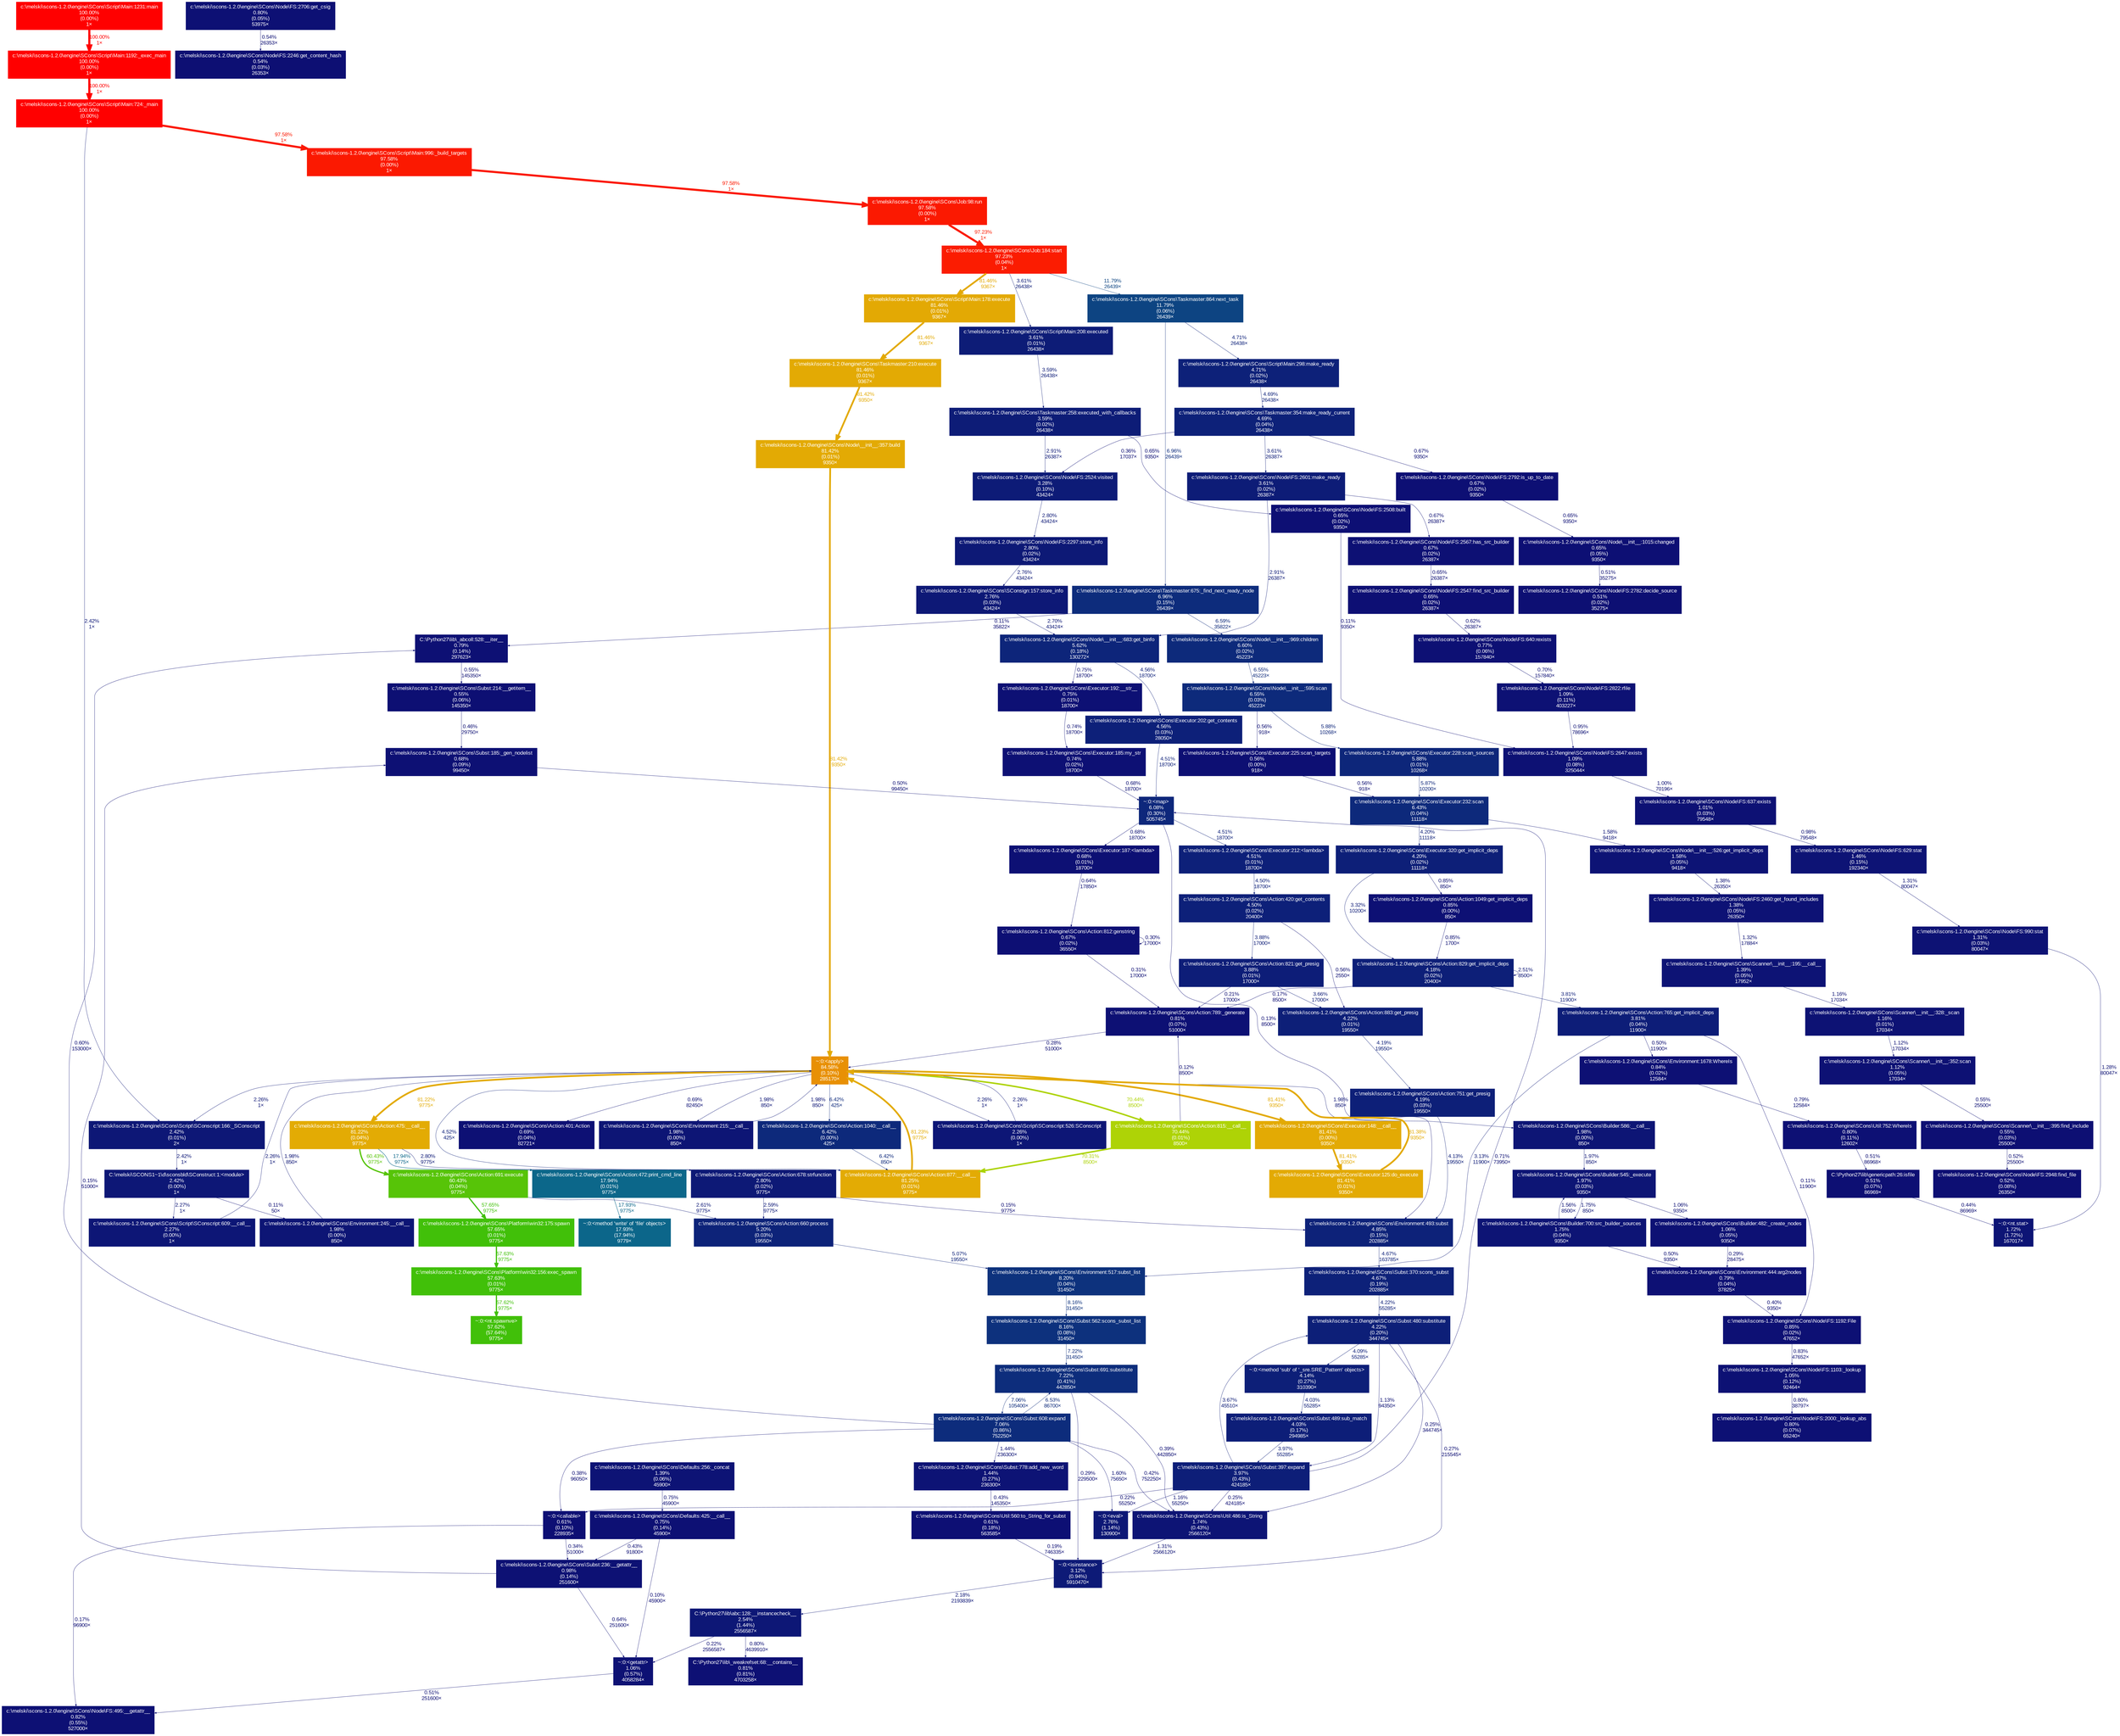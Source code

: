 digraph {
	graph [ranksep=0.25, fontname=Arial, nodesep=0.125];
	node [fontname=Arial, style=filled, height=0, width=0, shape=box, fontcolor=white];
	edge [fontname=Arial];
	19 [color="#0d2c7c", fontcolor="#ffffff", fontsize="10.00", label="c:\\melski\\scons-1.2.0\\engine\\SCons\\Taskmaster:675:_find_next_ready_node\n6.96%\n(0.15%)\n26439×"];
	19 -> 564 [color="#0d0d73", label="0.11%\n35822×", arrowsize="0.35", fontsize="10.00", fontcolor="#0d0d73", labeldistance="0.50", penwidth="0.50"];
	19 -> 122 [color="#0d2a7b", label="6.59%\n35822×", arrowsize="0.35", fontsize="10.00", fontcolor="#0d2a7b", labeldistance="0.50", penwidth="0.50"];
	23 [color="#ff0000", fontcolor="#ffffff", fontsize="10.00", label="c:\\melski\\scons-1.2.0\\engine\\SCons\\Script\\Main:724:_main\n100.00%\n(0.00%)\n1×"];
	23 -> 301 [color="#fb1901", label="97.58%\n1×", arrowsize="0.99", fontsize="10.00", fontcolor="#fb1901", labeldistance="3.90", penwidth="3.90"];
	23 -> 240 [color="#0d1776", label="2.42%\n1×", arrowsize="0.35", fontsize="10.00", fontcolor="#0d1776", labeldistance="0.50", penwidth="0.50"];
	48 [color="#0d1575", fontcolor="#ffffff", fontsize="10.00", label="c:\\melski\\scons-1.2.0\\engine\\SCons\\Builder:545:_execute\n1.97%\n(0.03%)\n9350×"];
	48 -> 171 [color="#0d1174", label="1.06%\n9350×", arrowsize="0.35", fontsize="10.00", fontcolor="#0d1174", labeldistance="0.50", penwidth="0.50"];
	48 -> 208 [color="#0d1475", label="1.75%\n850×", arrowsize="0.35", fontsize="10.00", fontcolor="#0d1475", labeldistance="0.50", penwidth="0.50"];
	53 [color="#0d1074", fontcolor="#ffffff", fontsize="10.00", label="c:\\melski\\scons-1.2.0\\engine\\SCons\\Node\\FS:2000:_lookup_abs\n0.80%\n(0.07%)\n65240×"];
	80 [color="#0d2c7c", fontcolor="#ffffff", fontsize="10.00", label="c:\\melski\\scons-1.2.0\\engine\\SCons\\Subst:608:expand\n7.06%\n(0.86%)\n752250×"];
	80 -> 610 [color="#0d0e73", label="0.38%\n96050×", arrowsize="0.35", fontsize="10.00", fontcolor="#0d0e73", labeldistance="0.50", penwidth="0.50"];
	80 -> 933 [color="#0d0e73", label="0.42%\n752250×", arrowsize="0.35", fontsize="10.00", fontcolor="#0d0e73", labeldistance="0.50", penwidth="0.50"];
	80 -> 194 [color="#0d2a7b", label="6.53%\n86700×", arrowsize="0.35", fontsize="10.00", fontcolor="#0d2a7b", labeldistance="0.50", penwidth="0.50"];
	80 -> 650 [color="#0d1375", label="1.60%\n75650×", arrowsize="0.35", fontsize="10.00", fontcolor="#0d1375", labeldistance="0.50", penwidth="0.50"];
	80 -> 564 [color="#0d0f74", label="0.60%\n153000×", arrowsize="0.35", fontsize="10.00", fontcolor="#0d0f74", labeldistance="0.50", penwidth="0.50"];
	80 -> 603 [color="#0d1375", label="1.44%\n236300×", arrowsize="0.35", fontsize="10.00", fontcolor="#0d1375", labeldistance="0.50", penwidth="0.50"];
	86 [color="#e3ab04", fontcolor="#ffffff", fontsize="10.00", label="c:\\melski\\scons-1.2.0\\engine\\SCons\\Action:877:__call__\n81.25%\n(0.01%)\n9775×"];
	86 -> 89 [color="#e3ab04", label="81.23%\n9775×", arrowsize="0.90", fontsize="10.00", fontcolor="#e3ab04", labeldistance="3.25", penwidth="3.25"];
	87 [color="#0d297b", fontcolor="#ffffff", fontsize="10.00", label="c:\\melski\\scons-1.2.0\\engine\\SCons\\Action:1040:__call__\n6.42%\n(0.00%)\n425×"];
	87 -> 86 [color="#0d297b", label="6.42%\n850×", arrowsize="0.35", fontsize="10.00", fontcolor="#0d297b", labeldistance="0.50", penwidth="0.50"];
	88 [color="#aed306", fontcolor="#ffffff", fontsize="10.00", label="c:\\melski\\scons-1.2.0\\engine\\SCons\\Action:815:__call__\n70.44%\n(0.01%)\n8500×"];
	88 -> 86 [color="#acd306", label="70.31%\n8500×", arrowsize="0.84", fontsize="10.00", fontcolor="#acd306", labeldistance="2.81", penwidth="2.81"];
	88 -> 871 [color="#0d0d73", label="0.12%\n8500×", arrowsize="0.35", fontsize="10.00", fontcolor="#0d0d73", labeldistance="0.50", penwidth="0.50"];
	89 [color="#e89004", fontcolor="#ffffff", fontsize="10.00", label="~:0:<apply>\n84.58%\n(0.10%)\n285170×"];
	89 -> 168 [color="#0d1074", label="0.69%\n82450×", arrowsize="0.35", fontsize="10.00", fontcolor="#0d1074", labeldistance="0.50", penwidth="0.50"];
	89 -> 1073 [color="#0d1575", label="1.98%\n850×", arrowsize="0.35", fontsize="10.00", fontcolor="#0d1575", labeldistance="0.50", penwidth="0.50"];
	89 -> 204 [color="#0d1575", label="1.98%\n850×", arrowsize="0.35", fontsize="10.00", fontcolor="#0d1575", labeldistance="0.50", penwidth="0.50"];
	89 -> 86 [color="#0d2079", label="4.52%\n425×", arrowsize="0.35", fontsize="10.00", fontcolor="#0d2079", labeldistance="0.50", penwidth="0.50"];
	89 -> 87 [color="#0d297b", label="6.42%\n425×", arrowsize="0.35", fontsize="10.00", fontcolor="#0d297b", labeldistance="0.50", penwidth="0.50"];
	89 -> 88 [color="#aed306", label="70.44%\n8500×", arrowsize="0.84", fontsize="10.00", fontcolor="#aed306", labeldistance="2.82", penwidth="2.82"];
	89 -> 872 [color="#e3aa04", label="81.41%\n9350×", arrowsize="0.90", fontsize="10.00", fontcolor="#e3aa04", labeldistance="3.26", penwidth="3.26"];
	89 -> 935 [color="#e3ab04", label="81.22%\n9775×", arrowsize="0.90", fontsize="10.00", fontcolor="#e3ab04", labeldistance="3.25", penwidth="3.25"];
	89 -> 240 [color="#0d1676", label="2.26%\n1×", arrowsize="0.35", fontsize="10.00", fontcolor="#0d1676", labeldistance="0.50", penwidth="0.50"];
	89 -> 360 [color="#0d1676", label="2.26%\n1×", arrowsize="0.35", fontsize="10.00", fontcolor="#0d1676", labeldistance="0.50", penwidth="0.50"];
	93 [color="#0d1074", fontcolor="#ffffff", fontsize="10.00", label="C:\\Python27\\lib\\_weakrefset:68:__contains__\n0.81%\n(0.81%)\n4703258×"];
	94 [color="#0d1776", fontcolor="#ffffff", fontsize="10.00", label="C:\\Python27\\lib\\abc:128:__instancecheck__\n2.54%\n(1.44%)\n2556587×"];
	94 -> 608 [color="#0d0e73", label="0.22%\n2556587×", arrowsize="0.35", fontsize="10.00", fontcolor="#0d0e73", labeldistance="0.50", penwidth="0.50"];
	94 -> 93 [color="#0d1074", label="0.80%\n4639910×", arrowsize="0.35", fontsize="10.00", fontcolor="#0d1074", labeldistance="0.50", penwidth="0.50"];
	96 [color="#0d2379", fontcolor="#ffffff", fontsize="10.00", label="c:\\melski\\scons-1.2.0\\engine\\SCons\\Action:660:process\n5.20%\n(0.03%)\n19550×"];
	96 -> 256 [color="#0d2379", label="5.07%\n19550×", arrowsize="0.35", fontsize="10.00", fontcolor="#0d2379", labeldistance="0.50", penwidth="0.50"];
	97 [color="#0d1976", fontcolor="#ffffff", fontsize="10.00", label="c:\\melski\\scons-1.2.0\\engine\\SCons\\Action:678:strfunction\n2.80%\n(0.02%)\n9775×"];
	97 -> 96 [color="#0d1876", label="2.59%\n9775×", arrowsize="0.35", fontsize="10.00", fontcolor="#0d1876", labeldistance="0.50", penwidth="0.50"];
	97 -> 575 [color="#0d0d73", label="0.15%\n9775×", arrowsize="0.35", fontsize="10.00", fontcolor="#0d0d73", labeldistance="0.50", penwidth="0.50"];
	98 [color="#57c408", fontcolor="#ffffff", fontsize="10.00", label="c:\\melski\\scons-1.2.0\\engine\\SCons\\Action:691:execute\n60.43%\n(0.04%)\n9775×"];
	98 -> 96 [color="#0d1876", label="2.61%\n9775×", arrowsize="0.35", fontsize="10.00", fontcolor="#0d1876", labeldistance="0.50", penwidth="0.50"];
	98 -> 115 [color="#41c009", label="57.65%\n9775×", arrowsize="0.76", fontsize="10.00", fontcolor="#41c009", labeldistance="2.31", penwidth="2.31"];
	114 [color="#41c009", fontcolor="#ffffff", fontsize="10.00", label="c:\\melski\\scons-1.2.0\\engine\\SCons\\Platform\\win32:156:exec_spawn\n57.63%\n(0.01%)\n9775×"];
	114 -> 1064 [color="#41c009", label="57.62%\n9775×", arrowsize="0.76", fontsize="10.00", fontcolor="#41c009", labeldistance="2.30", penwidth="2.30"];
	115 [color="#41c009", fontcolor="#ffffff", fontsize="10.00", label="c:\\melski\\scons-1.2.0\\engine\\SCons\\Platform\\win32:175:spawn\n57.65%\n(0.01%)\n9775×"];
	115 -> 114 [color="#41c009", label="57.63%\n9775×", arrowsize="0.76", fontsize="10.00", fontcolor="#41c009", labeldistance="2.31", penwidth="2.31"];
	121 [color="#0d2a7b", fontcolor="#ffffff", fontsize="10.00", label="c:\\melski\\scons-1.2.0\\engine\\SCons\\Node\\__init__:595:scan\n6.55%\n(0.03%)\n45223×"];
	121 -> 513 [color="#0d267a", label="5.88%\n10268×", arrowsize="0.35", fontsize="10.00", fontcolor="#0d267a", labeldistance="0.50", penwidth="0.50"];
	121 -> 1286 [color="#0d0f73", label="0.56%\n918×", arrowsize="0.35", fontsize="10.00", fontcolor="#0d0f73", labeldistance="0.50", penwidth="0.50"];
	122 [color="#0d2a7b", fontcolor="#ffffff", fontsize="10.00", label="c:\\melski\\scons-1.2.0\\engine\\SCons\\Node\\__init__:969:children\n6.60%\n(0.02%)\n45223×"];
	122 -> 121 [color="#0d2a7b", label="6.55%\n45223×", arrowsize="0.35", fontsize="10.00", fontcolor="#0d2a7b", labeldistance="0.50", penwidth="0.50"];
	128 [color="#ff0000", fontcolor="#ffffff", fontsize="10.00", label="c:\\melski\\scons-1.2.0\\engine\\SCons\\Script\\Main:1231:main\n100.00%\n(0.00%)\n1×"];
	128 -> 492 [color="#ff0000", label="100.00%\n1×", arrowsize="1.00", fontsize="10.00", fontcolor="#ff0000", labeldistance="4.00", penwidth="4.00"];
	146 [color="#0d257a", fontcolor="#ffffff", fontsize="10.00", label="c:\\melski\\scons-1.2.0\\engine\\SCons\\Node\\__init__:683:get_binfo\n5.62%\n(0.18%)\n130272×"];
	146 -> 262 [color="#0d2079", label="4.56%\n18700×", arrowsize="0.35", fontsize="10.00", fontcolor="#0d2079", labeldistance="0.50", penwidth="0.50"];
	146 -> 991 [color="#0d1074", label="0.75%\n18700×", arrowsize="0.35", fontsize="10.00", fontcolor="#0d1074", labeldistance="0.50", penwidth="0.50"];
	147 [color="#0d1074", fontcolor="#ffffff", fontsize="10.00", label="c:\\melski\\scons-1.2.0\\engine\\SCons\\Node\\FS:2706:get_csig\n0.80%\n(0.05%)\n53975×"];
	147 -> 362 [color="#0d0f73", label="0.54%\n26353×", arrowsize="0.35", fontsize="10.00", fontcolor="#0d0f73", labeldistance="0.50", penwidth="0.50"];
	148 [color="#0d0f74", fontcolor="#ffffff", fontsize="10.00", label="c:\\melski\\scons-1.2.0\\engine\\SCons\\Node\\__init__:1015:changed\n0.65%\n(0.05%)\n9350×"];
	148 -> 198 [color="#0d0f73", label="0.51%\n35275×", arrowsize="0.35", fontsize="10.00", fontcolor="#0d0f73", labeldistance="0.50", penwidth="0.50"];
	150 [color="#0d1074", fontcolor="#ffffff", fontsize="10.00", label="c:\\melski\\scons-1.2.0\\engine\\SCons\\Node\\FS:495:__getattr__\n0.82%\n(0.55%)\n527000×"];
	168 [color="#0d1074", fontcolor="#ffffff", fontsize="10.00", label="c:\\melski\\scons-1.2.0\\engine\\SCons\\Action:401:Action\n0.69%\n(0.04%)\n82721×"];
	171 [color="#0d1174", fontcolor="#ffffff", fontsize="10.00", label="c:\\melski\\scons-1.2.0\\engine\\SCons\\Builder:482:_create_nodes\n1.06%\n(0.05%)\n9350×"];
	171 -> 273 [color="#0d0e73", label="0.29%\n28475×", arrowsize="0.35", fontsize="10.00", fontcolor="#0d0e73", labeldistance="0.50", penwidth="0.50"];
	194 [color="#0d2d7c", fontcolor="#ffffff", fontsize="10.00", label="c:\\melski\\scons-1.2.0\\engine\\SCons\\Subst:691:substitute\n7.22%\n(0.41%)\n442850×"];
	194 -> 80 [color="#0d2c7c", label="7.06%\n105400×", arrowsize="0.35", fontsize="10.00", fontcolor="#0d2c7c", labeldistance="0.50", penwidth="0.50"];
	194 -> 933 [color="#0d0e73", label="0.39%\n442850×", arrowsize="0.35", fontsize="10.00", fontcolor="#0d0e73", labeldistance="0.50", penwidth="0.50"];
	194 -> 434 [color="#0d0e73", label="0.29%\n229500×", arrowsize="0.35", fontsize="10.00", fontcolor="#0d0e73", labeldistance="0.50", penwidth="0.50"];
	198 [color="#0d0f73", fontcolor="#ffffff", fontsize="10.00", label="c:\\melski\\scons-1.2.0\\engine\\SCons\\Node\\FS:2782:decide_source\n0.51%\n(0.02%)\n35275×"];
	200 [color="#0d1f78", fontcolor="#ffffff", fontsize="10.00", label="c:\\melski\\scons-1.2.0\\engine\\SCons\\Action:829:get_implicit_deps\n4.18%\n(0.02%)\n20400×"];
	200 -> 200 [color="#0d1776", label="2.51%\n8500×", arrowsize="0.35", fontsize="10.00", fontcolor="#0d1776", labeldistance="0.50", penwidth="0.50"];
	200 -> 871 [color="#0d0d73", label="0.17%\n8500×", arrowsize="0.35", fontsize="10.00", fontcolor="#0d0d73", labeldistance="0.50", penwidth="0.50"];
	200 -> 614 [color="#0d1d78", label="3.81%\n11900×", arrowsize="0.35", fontsize="10.00", fontcolor="#0d1d78", labeldistance="0.50", penwidth="0.50"];
	201 [color="#0d0f74", fontcolor="#ffffff", fontsize="10.00", label="c:\\melski\\scons-1.2.0\\engine\\SCons\\Action:812:genstring\n0.67%\n(0.02%)\n36550×"];
	201 -> 201 [color="#0d0e73", label="0.30%\n17000×", arrowsize="0.35", fontsize="10.00", fontcolor="#0d0e73", labeldistance="0.50", penwidth="0.50"];
	201 -> 871 [color="#0d0e73", label="0.31%\n17000×", arrowsize="0.35", fontsize="10.00", fontcolor="#0d0e73", labeldistance="0.50", penwidth="0.50"];
	204 [color="#0d1575", fontcolor="#ffffff", fontsize="10.00", label="c:\\melski\\scons-1.2.0\\engine\\SCons\\Builder:586:__call__\n1.98%\n(0.00%)\n850×"];
	204 -> 48 [color="#0d1575", label="1.97%\n850×", arrowsize="0.35", fontsize="10.00", fontcolor="#0d1575", labeldistance="0.50", penwidth="0.50"];
	208 [color="#0d1475", fontcolor="#ffffff", fontsize="10.00", label="c:\\melski\\scons-1.2.0\\engine\\SCons\\Builder:700:src_builder_sources\n1.75%\n(0.04%)\n9350×"];
	208 -> 48 [color="#0d1375", label="1.56%\n8500×", arrowsize="0.35", fontsize="10.00", fontcolor="#0d1375", labeldistance="0.50", penwidth="0.50"];
	208 -> 273 [color="#0d0f73", label="0.50%\n9350×", arrowsize="0.35", fontsize="10.00", fontcolor="#0d0f73", labeldistance="0.50", penwidth="0.50"];
	220 [color="#e3a904", fontcolor="#ffffff", fontsize="10.00", label="c:\\melski\\scons-1.2.0\\engine\\SCons\\Script\\Main:178:execute\n81.46%\n(0.01%)\n9367×"];
	220 -> 847 [color="#e3aa04", label="81.46%\n9367×", arrowsize="0.90", fontsize="10.00", fontcolor="#e3aa04", labeldistance="3.26", penwidth="3.26"];
	221 [color="#fb1c01", fontcolor="#ffffff", fontsize="10.00", label="c:\\melski\\scons-1.2.0\\engine\\SCons\\Job:184:start\n97.23%\n(0.04%)\n1×"];
	221 -> 385 [color="#0d4482", label="11.79%\n26439×", arrowsize="0.35", fontsize="10.00", fontcolor="#0d4482", labeldistance="0.50", penwidth="0.50"];
	221 -> 220 [color="#e3a904", label="81.46%\n9367×", arrowsize="0.90", fontsize="10.00", fontcolor="#e3a904", labeldistance="3.26", penwidth="3.26"];
	221 -> 405 [color="#0d1c77", label="3.61%\n26438×", arrowsize="0.35", fontsize="10.00", fontcolor="#0d1c77", labeldistance="0.50", penwidth="0.50"];
	224 [color="#0d277b", fontcolor="#ffffff", fontsize="10.00", label="~:0:<map>\n6.08%\n(0.30%)\n505745×"];
	224 -> 1185 [color="#0d1074", label="0.68%\n18700×", arrowsize="0.35", fontsize="10.00", fontcolor="#0d1074", labeldistance="0.50", penwidth="0.50"];
	224 -> 1058 [color="#0d2079", label="4.51%\n18700×", arrowsize="0.35", fontsize="10.00", fontcolor="#0d2079", labeldistance="0.50", penwidth="0.50"];
	224 -> 575 [color="#0d0d73", label="0.13%\n8500×", arrowsize="0.35", fontsize="10.00", fontcolor="#0d0d73", labeldistance="0.50", penwidth="0.50"];
	240 [color="#0d1776", fontcolor="#ffffff", fontsize="10.00", label="c:\\melski\\scons-1.2.0\\engine\\SCons\\Script\\SConscript:166:_SConscript\n2.42%\n(0.01%)\n2×"];
	240 -> 295 [color="#0d1776", label="2.42%\n1×", arrowsize="0.35", fontsize="10.00", fontcolor="#0d1776", labeldistance="0.50", penwidth="0.50"];
	247 [color="#0d1275", fontcolor="#ffffff", fontsize="10.00", label="c:\\melski\\scons-1.2.0\\engine\\SCons\\Node\\FS:2460:get_found_includes\n1.38%\n(0.05%)\n26350×"];
	247 -> 460 [color="#0d1274", label="1.32%\n17884×", arrowsize="0.35", fontsize="10.00", fontcolor="#0d1274", labeldistance="0.50", penwidth="0.50"];
	255 [color="#0d317d", fontcolor="#ffffff", fontsize="10.00", label="c:\\melski\\scons-1.2.0\\engine\\SCons\\Subst:562:scons_subst_list\n8.16%\n(0.08%)\n31450×"];
	255 -> 194 [color="#0d2d7c", label="7.22%\n31450×", arrowsize="0.35", fontsize="10.00", fontcolor="#0d2d7c", labeldistance="0.50", penwidth="0.50"];
	256 [color="#0d327d", fontcolor="#ffffff", fontsize="10.00", label="c:\\melski\\scons-1.2.0\\engine\\SCons\\Environment:517:subst_list\n8.20%\n(0.04%)\n31450×"];
	256 -> 255 [color="#0d317d", label="8.16%\n31450×", arrowsize="0.35", fontsize="10.00", fontcolor="#0d317d", labeldistance="0.50", penwidth="0.50"];
	262 [color="#0d2079", fontcolor="#ffffff", fontsize="10.00", label="c:\\melski\\scons-1.2.0\\engine\\SCons\\Executor:202:get_contents\n4.56%\n(0.03%)\n28050×"];
	262 -> 224 [color="#0d2079", label="4.51%\n18700×", arrowsize="0.35", fontsize="10.00", fontcolor="#0d2079", labeldistance="0.50", penwidth="0.50"];
	263 [color="#0d0f74", fontcolor="#ffffff", fontsize="10.00", label="c:\\melski\\scons-1.2.0\\engine\\SCons\\Util:560:to_String_for_subst\n0.61%\n(0.18%)\n563585×"];
	263 -> 434 [color="#0d0e73", label="0.19%\n746335×", arrowsize="0.35", fontsize="10.00", fontcolor="#0d0e73", labeldistance="0.50", penwidth="0.50"];
	267 [color="#0d1074", fontcolor="#ffffff", fontsize="10.00", label="c:\\melski\\scons-1.2.0\\engine\\SCons\\Executor:185:my_str\n0.74%\n(0.02%)\n18700×"];
	267 -> 224 [color="#0d1074", label="0.68%\n18700×", arrowsize="0.35", fontsize="10.00", fontcolor="#0d1074", labeldistance="0.50", penwidth="0.50"];
	271 [color="#0d2079", fontcolor="#ffffff", fontsize="10.00", label="c:\\melski\\scons-1.2.0\\engine\\SCons\\Action:420:get_contents\n4.50%\n(0.02%)\n20400×"];
	271 -> 580 [color="#0d1d78", label="3.88%\n17000×", arrowsize="0.35", fontsize="10.00", fontcolor="#0d1d78", labeldistance="0.50", penwidth="0.50"];
	271 -> 468 [color="#0d0f73", label="0.56%\n2550×", arrowsize="0.35", fontsize="10.00", fontcolor="#0d0f73", labeldistance="0.50", penwidth="0.50"];
	273 [color="#0d1074", fontcolor="#ffffff", fontsize="10.00", label="c:\\melski\\scons-1.2.0\\engine\\SCons\\Environment:444:arg2nodes\n0.79%\n(0.04%)\n37825×"];
	273 -> 1244 [color="#0d0e73", label="0.40%\n9350×", arrowsize="0.35", fontsize="10.00", fontcolor="#0d0e73", labeldistance="0.50", penwidth="0.50"];
	295 [color="#0d1776", fontcolor="#ffffff", fontsize="10.00", label="C:\\melski\\SCONS1~1\\d\\sconsbld\\SConstruct:1:<module>\n2.42%\n(0.00%)\n1×"];
	295 -> 445 [color="#0d1676", label="2.27%\n1×", arrowsize="0.35", fontsize="10.00", fontcolor="#0d1676", labeldistance="0.50", penwidth="0.50"];
	295 -> 605 [color="#0d0d73", label="0.11%\n50×", arrowsize="0.35", fontsize="10.00", fontcolor="#0d0d73", labeldistance="0.50", penwidth="0.50"];
	300 [color="#fb1901", fontcolor="#ffffff", fontsize="10.00", label="c:\\melski\\scons-1.2.0\\engine\\SCons\\Job:98:run\n97.58%\n(0.00%)\n1×"];
	300 -> 221 [color="#fb1c01", label="97.23%\n1×", arrowsize="0.99", fontsize="10.00", fontcolor="#fb1c01", labeldistance="3.89", penwidth="3.89"];
	301 [color="#fb1901", fontcolor="#ffffff", fontsize="10.00", label="c:\\melski\\scons-1.2.0\\engine\\SCons\\Script\\Main:996:_build_targets\n97.58%\n(0.00%)\n1×"];
	301 -> 300 [color="#fb1901", label="97.58%\n1×", arrowsize="0.99", fontsize="10.00", fontcolor="#fb1901", labeldistance="3.90", penwidth="3.90"];
	332 [color="#0d1375", fontcolor="#ffffff", fontsize="10.00", label="c:\\melski\\scons-1.2.0\\engine\\SCons\\Node\\__init__:526:get_implicit_deps\n1.58%\n(0.05%)\n9418×"];
	332 -> 247 [color="#0d1275", label="1.38%\n26350×", arrowsize="0.35", fontsize="10.00", fontcolor="#0d1275", labeldistance="0.50", penwidth="0.50"];
	356 [color="#0d1976", fontcolor="#ffffff", fontsize="10.00", label="c:\\melski\\scons-1.2.0\\engine\\SCons\\Node\\FS:2297:store_info\n2.80%\n(0.02%)\n43424×"];
	356 -> 438 [color="#0d1876", label="2.76%\n43424×", arrowsize="0.35", fontsize="10.00", fontcolor="#0d1876", labeldistance="0.50", penwidth="0.50"];
	357 [color="#0d1b77", fontcolor="#ffffff", fontsize="10.00", label="c:\\melski\\scons-1.2.0\\engine\\SCons\\Node\\FS:2524:visited\n3.28%\n(0.10%)\n43424×"];
	357 -> 356 [color="#0d1976", label="2.80%\n43424×", arrowsize="0.35", fontsize="10.00", fontcolor="#0d1976", labeldistance="0.50", penwidth="0.50"];
	360 [color="#0d1676", fontcolor="#ffffff", fontsize="10.00", label="c:\\melski\\scons-1.2.0\\engine\\SCons\\Script\\SConscript:526:SConscript\n2.26%\n(0.00%)\n1×"];
	360 -> 89 [color="#0d1676", label="2.26%\n1×", arrowsize="0.35", fontsize="10.00", fontcolor="#0d1676", labeldistance="0.50", penwidth="0.50"];
	362 [color="#0d0f73", fontcolor="#ffffff", fontsize="10.00", label="c:\\melski\\scons-1.2.0\\engine\\SCons\\Node\\FS:2246:get_content_hash\n0.54%\n(0.03%)\n26353×"];
	378 [color="#0d0f74", fontcolor="#ffffff", fontsize="10.00", label="c:\\melski\\scons-1.2.0\\engine\\SCons\\Node\\FS:2547:find_src_builder\n0.65%\n(0.02%)\n26387×"];
	378 -> 899 [color="#0d0f74", label="0.62%\n26387×", arrowsize="0.35", fontsize="10.00", fontcolor="#0d0f74", labeldistance="0.50", penwidth="0.50"];
	379 [color="#0d1074", fontcolor="#ffffff", fontsize="10.00", label="c:\\melski\\scons-1.2.0\\engine\\SCons\\Node\\FS:2567:has_src_builder\n0.67%\n(0.02%)\n26387×"];
	379 -> 378 [color="#0d0f74", label="0.65%\n26387×", arrowsize="0.35", fontsize="10.00", fontcolor="#0d0f74", labeldistance="0.50", penwidth="0.50"];
	384 [color="#e3aa04", fontcolor="#ffffff", fontsize="10.00", label="c:\\melski\\scons-1.2.0\\engine\\SCons\\Node\\__init__:357:build\n81.42%\n(0.01%)\n9350×"];
	384 -> 89 [color="#e3aa04", label="81.42%\n9350×", arrowsize="0.90", fontsize="10.00", fontcolor="#e3aa04", labeldistance="3.26", penwidth="3.26"];
	385 [color="#0d4482", fontcolor="#ffffff", fontsize="10.00", label="c:\\melski\\scons-1.2.0\\engine\\SCons\\Taskmaster:864:next_task\n11.79%\n(0.06%)\n26439×"];
	385 -> 19 [color="#0d2c7c", label="6.96%\n26439×", arrowsize="0.35", fontsize="10.00", fontcolor="#0d2c7c", labeldistance="0.50", penwidth="0.50"];
	385 -> 1011 [color="#0d2179", label="4.71%\n26438×", arrowsize="0.35", fontsize="10.00", fontcolor="#0d2179", labeldistance="0.50", penwidth="0.50"];
	397 [color="#0d2179", fontcolor="#ffffff", fontsize="10.00", label="c:\\melski\\scons-1.2.0\\engine\\SCons\\Taskmaster:354:make_ready_current\n4.69%\n(0.04%)\n26438×"];
	397 -> 357 [color="#0d0e73", label="0.36%\n17037×", arrowsize="0.35", fontsize="10.00", fontcolor="#0d0e73", labeldistance="0.50", penwidth="0.50"];
	397 -> 807 [color="#0d1c77", label="3.61%\n26387×", arrowsize="0.35", fontsize="10.00", fontcolor="#0d1c77", labeldistance="0.50", penwidth="0.50"];
	397 -> 973 [color="#0d0f74", label="0.67%\n9350×", arrowsize="0.35", fontsize="10.00", fontcolor="#0d0f74", labeldistance="0.50", penwidth="0.50"];
	404 [color="#0d1c77", fontcolor="#ffffff", fontsize="10.00", label="c:\\melski\\scons-1.2.0\\engine\\SCons\\Taskmaster:258:executed_with_callbacks\n3.59%\n(0.02%)\n26438×"];
	404 -> 357 [color="#0d1976", label="2.91%\n26387×", arrowsize="0.35", fontsize="10.00", fontcolor="#0d1976", labeldistance="0.50", penwidth="0.50"];
	404 -> 495 [color="#0d0f74", label="0.65%\n9350×", arrowsize="0.35", fontsize="10.00", fontcolor="#0d0f74", labeldistance="0.50", penwidth="0.50"];
	405 [color="#0d1c77", fontcolor="#ffffff", fontsize="10.00", label="c:\\melski\\scons-1.2.0\\engine\\SCons\\Script\\Main:208:executed\n3.61%\n(0.01%)\n26438×"];
	405 -> 404 [color="#0d1c77", label="3.59%\n26438×", arrowsize="0.35", fontsize="10.00", fontcolor="#0d1c77", labeldistance="0.50", penwidth="0.50"];
	428 [color="#0d297b", fontcolor="#ffffff", fontsize="10.00", label="c:\\melski\\scons-1.2.0\\engine\\SCons\\Executor:232:scan\n6.43%\n(0.04%)\n11118×"];
	428 -> 332 [color="#0d1375", label="1.58%\n9418×", arrowsize="0.35", fontsize="10.00", fontcolor="#0d1375", labeldistance="0.50", penwidth="0.50"];
	428 -> 570 [color="#0d1f78", label="4.20%\n11118×", arrowsize="0.35", fontsize="10.00", fontcolor="#0d1f78", labeldistance="0.50", penwidth="0.50"];
	434 [color="#0d1a77", fontcolor="#ffffff", fontsize="10.00", label="~:0:<isinstance>\n3.12%\n(0.94%)\n5910470×"];
	434 -> 94 [color="#0d1676", label="2.18%\n2193839×", arrowsize="0.35", fontsize="10.00", fontcolor="#0d1676", labeldistance="0.50", penwidth="0.50"];
	438 [color="#0d1876", fontcolor="#ffffff", fontsize="10.00", label="c:\\melski\\scons-1.2.0\\engine\\SCons\\SConsign:157:store_info\n2.76%\n(0.03%)\n43424×"];
	438 -> 146 [color="#0d1876", label="2.70%\n43424×", arrowsize="0.35", fontsize="10.00", fontcolor="#0d1876", labeldistance="0.50", penwidth="0.50"];
	445 [color="#0d1676", fontcolor="#ffffff", fontsize="10.00", label="c:\\melski\\scons-1.2.0\\engine\\SCons\\Script\\SConscript:609:__call__\n2.27%\n(0.00%)\n1×"];
	445 -> 89 [color="#0d1676", label="2.26%\n1×", arrowsize="0.35", fontsize="10.00", fontcolor="#0d1676", labeldistance="0.50", penwidth="0.50"];
	453 [color="#0d1174", fontcolor="#ffffff", fontsize="10.00", label="c:\\melski\\scons-1.2.0\\engine\\SCons\\Node\\FS:2822:rfile\n1.09%\n(0.11%)\n403227×"];
	453 -> 630 [color="#0d1174", label="0.95%\n78696×", arrowsize="0.35", fontsize="10.00", fontcolor="#0d1174", labeldistance="0.50", penwidth="0.50"];
	460 [color="#0d1375", fontcolor="#ffffff", fontsize="10.00", label="c:\\melski\\scons-1.2.0\\engine\\SCons\\Scanner\\__init__:195:__call__\n1.39%\n(0.05%)\n17952×"];
	460 -> 542 [color="#0d1274", label="1.16%\n17034×", arrowsize="0.35", fontsize="10.00", fontcolor="#0d1274", labeldistance="0.50", penwidth="0.50"];
	468 [color="#0d1f78", fontcolor="#ffffff", fontsize="10.00", label="c:\\melski\\scons-1.2.0\\engine\\SCons\\Action:883:get_presig\n4.22%\n(0.01%)\n19550×"];
	468 -> 1132 [color="#0d1f78", label="4.19%\n19550×", arrowsize="0.35", fontsize="10.00", fontcolor="#0d1f78", labeldistance="0.50", penwidth="0.50"];
	470 [color="#0d1074", fontcolor="#ffffff", fontsize="10.00", label="c:\\melski\\scons-1.2.0\\engine\\SCons\\Util:752:WhereIs\n0.80%\n(0.11%)\n12602×"];
	470 -> 1070 [color="#0d0f73", label="0.51%\n86968×", arrowsize="0.35", fontsize="10.00", fontcolor="#0d0f73", labeldistance="0.50", penwidth="0.50"];
	472 [color="#0d1074", fontcolor="#ffffff", fontsize="10.00", label="c:\\melski\\scons-1.2.0\\engine\\SCons\\Environment:1678:WhereIs\n0.84%\n(0.02%)\n12584×"];
	472 -> 470 [color="#0d1074", label="0.79%\n12584×", arrowsize="0.35", fontsize="10.00", fontcolor="#0d1074", labeldistance="0.50", penwidth="0.50"];
	478 [color="#0d0f73", fontcolor="#ffffff", fontsize="10.00", label="c:\\melski\\scons-1.2.0\\engine\\SCons\\Node\\FS:2948:find_file\n0.52%\n(0.08%)\n26350×"];
	482 [color="#0d1174", fontcolor="#ffffff", fontsize="10.00", label="c:\\melski\\scons-1.2.0\\engine\\SCons\\Node\\FS:1103:_lookup\n1.05%\n(0.12%)\n92464×"];
	482 -> 53 [color="#0d1074", label="0.80%\n38797×", arrowsize="0.35", fontsize="10.00", fontcolor="#0d1074", labeldistance="0.50", penwidth="0.50"];
	492 [color="#ff0000", fontcolor="#ffffff", fontsize="10.00", label="c:\\melski\\scons-1.2.0\\engine\\SCons\\Script\\Main:1192:_exec_main\n100.00%\n(0.00%)\n1×"];
	492 -> 23 [color="#ff0000", label="100.00%\n1×", arrowsize="1.00", fontsize="10.00", fontcolor="#ff0000", labeldistance="4.00", penwidth="4.00"];
	495 [color="#0d0f74", fontcolor="#ffffff", fontsize="10.00", label="c:\\melski\\scons-1.2.0\\engine\\SCons\\Node\\FS:2508:built\n0.65%\n(0.02%)\n9350×"];
	495 -> 630 [color="#0d0d73", label="0.11%\n9350×", arrowsize="0.35", fontsize="10.00", fontcolor="#0d0d73", labeldistance="0.50", penwidth="0.50"];
	499 [color="#0d1174", fontcolor="#ffffff", fontsize="10.00", label="c:\\melski\\scons-1.2.0\\engine\\SCons\\Scanner\\__init__:352:scan\n1.12%\n(0.05%)\n17034×"];
	499 -> 1160 [color="#0d0f73", label="0.55%\n25500×", arrowsize="0.35", fontsize="10.00", fontcolor="#0d0f73", labeldistance="0.50", penwidth="0.50"];
	513 [color="#0d267a", fontcolor="#ffffff", fontsize="10.00", label="c:\\melski\\scons-1.2.0\\engine\\SCons\\Executor:228:scan_sources\n5.88%\n(0.01%)\n10268×"];
	513 -> 428 [color="#0d267a", label="5.87%\n10200×", arrowsize="0.35", fontsize="10.00", fontcolor="#0d267a", labeldistance="0.50", penwidth="0.50"];
	542 [color="#0d1274", fontcolor="#ffffff", fontsize="10.00", label="c:\\melski\\scons-1.2.0\\engine\\SCons\\Scanner\\__init__:328:_scan\n1.16%\n(0.01%)\n17034×"];
	542 -> 499 [color="#0d1174", label="1.12%\n17034×", arrowsize="0.35", fontsize="10.00", fontcolor="#0d1174", labeldistance="0.50", penwidth="0.50"];
	564 [color="#0d1074", fontcolor="#ffffff", fontsize="10.00", label="C:\\Python27\\lib\\_abcoll:528:__iter__\n0.79%\n(0.14%)\n297623×"];
	564 -> 1176 [color="#0d0f73", label="0.55%\n145350×", arrowsize="0.35", fontsize="10.00", fontcolor="#0d0f73", labeldistance="0.50", penwidth="0.50"];
	569 [color="#e3aa04", fontcolor="#ffffff", fontsize="10.00", label="c:\\melski\\scons-1.2.0\\engine\\SCons\\Executor:125:do_execute\n81.41%\n(0.01%)\n9350×"];
	569 -> 89 [color="#e3aa04", label="81.38%\n9350×", arrowsize="0.90", fontsize="10.00", fontcolor="#e3aa04", labeldistance="3.26", penwidth="3.26"];
	570 [color="#0d1f78", fontcolor="#ffffff", fontsize="10.00", label="c:\\melski\\scons-1.2.0\\engine\\SCons\\Executor:320:get_implicit_deps\n4.20%\n(0.02%)\n11118×"];
	570 -> 200 [color="#0d1b77", label="3.32%\n10200×", arrowsize="0.35", fontsize="10.00", fontcolor="#0d1b77", labeldistance="0.50", penwidth="0.50"];
	570 -> 1111 [color="#0d1074", label="0.85%\n850×", arrowsize="0.35", fontsize="10.00", fontcolor="#0d1074", labeldistance="0.50", penwidth="0.50"];
	575 [color="#0d2279", fontcolor="#ffffff", fontsize="10.00", label="c:\\melski\\scons-1.2.0\\engine\\SCons\\Environment:493:subst\n4.85%\n(0.15%)\n202885×"];
	575 -> 585 [color="#0d2179", label="4.67%\n163785×", arrowsize="0.35", fontsize="10.00", fontcolor="#0d2179", labeldistance="0.50", penwidth="0.50"];
	580 [color="#0d1d78", fontcolor="#ffffff", fontsize="10.00", label="c:\\melski\\scons-1.2.0\\engine\\SCons\\Action:821:get_presig\n3.88%\n(0.01%)\n17000×"];
	580 -> 468 [color="#0d1c77", label="3.66%\n17000×", arrowsize="0.35", fontsize="10.00", fontcolor="#0d1c77", labeldistance="0.50", penwidth="0.50"];
	580 -> 871 [color="#0d0e73", label="0.21%\n17000×", arrowsize="0.35", fontsize="10.00", fontcolor="#0d0e73", labeldistance="0.50", penwidth="0.50"];
	585 [color="#0d2179", fontcolor="#ffffff", fontsize="10.00", label="c:\\melski\\scons-1.2.0\\engine\\SCons\\Subst:370:scons_subst\n4.67%\n(0.19%)\n202885×"];
	585 -> 634 [color="#0d1f78", label="4.22%\n55285×", arrowsize="0.35", fontsize="10.00", fontcolor="#0d1f78", labeldistance="0.50", penwidth="0.50"];
	598 [color="#0d1e78", fontcolor="#ffffff", fontsize="10.00", label="c:\\melski\\scons-1.2.0\\engine\\SCons\\Subst:489:sub_match\n4.03%\n(0.17%)\n294985×"];
	598 -> 633 [color="#0d1e78", label="3.97%\n55285×", arrowsize="0.35", fontsize="10.00", fontcolor="#0d1e78", labeldistance="0.50", penwidth="0.50"];
	599 [color="#0d1f78", fontcolor="#ffffff", fontsize="10.00", label="~:0:<method 'sub' of '_sre.SRE_Pattern' objects>\n4.14%\n(0.27%)\n310390×"];
	599 -> 598 [color="#0d1e78", label="4.03%\n55285×", arrowsize="0.35", fontsize="10.00", fontcolor="#0d1e78", labeldistance="0.50", penwidth="0.50"];
	603 [color="#0d1375", fontcolor="#ffffff", fontsize="10.00", label="c:\\melski\\scons-1.2.0\\engine\\SCons\\Subst:778:add_new_word\n1.44%\n(0.27%)\n236300×"];
	603 -> 263 [color="#0d0e73", label="0.43%\n145350×", arrowsize="0.35", fontsize="10.00", fontcolor="#0d0e73", labeldistance="0.50", penwidth="0.50"];
	605 [color="#0d1575", fontcolor="#ffffff", fontsize="10.00", label="c:\\melski\\scons-1.2.0\\engine\\SCons\\Environment:245:__call__\n1.98%\n(0.00%)\n850×"];
	605 -> 89 [color="#0d1575", label="1.98%\n850×", arrowsize="0.35", fontsize="10.00", fontcolor="#0d1575", labeldistance="0.50", penwidth="0.50"];
	606 [color="#0d1174", fontcolor="#ffffff", fontsize="10.00", label="c:\\melski\\scons-1.2.0\\engine\\SCons\\Subst:236:__getattr__\n0.98%\n(0.14%)\n251600×"];
	606 -> 608 [color="#0d0f74", label="0.64%\n251600×", arrowsize="0.35", fontsize="10.00", fontcolor="#0d0f74", labeldistance="0.50", penwidth="0.50"];
	606 -> 775 [color="#0d0d73", label="0.15%\n51000×", arrowsize="0.35", fontsize="10.00", fontcolor="#0d0d73", labeldistance="0.50", penwidth="0.50"];
	608 [color="#0d1174", fontcolor="#ffffff", fontsize="10.00", label="~:0:<getattr>\n1.06%\n(0.57%)\n4058284×"];
	608 -> 150 [color="#0d0f73", label="0.51%\n251600×", arrowsize="0.35", fontsize="10.00", fontcolor="#0d0f73", labeldistance="0.50", penwidth="0.50"];
	609 [color="#0d1074", fontcolor="#ffffff", fontsize="10.00", label="c:\\melski\\scons-1.2.0\\engine\\SCons\\Defaults:425:__call__\n0.75%\n(0.14%)\n45900×"];
	609 -> 608 [color="#0d0d73", label="0.10%\n45900×", arrowsize="0.35", fontsize="10.00", fontcolor="#0d0d73", labeldistance="0.50", penwidth="0.50"];
	609 -> 606 [color="#0d0f73", label="0.43%\n91800×", arrowsize="0.35", fontsize="10.00", fontcolor="#0d0f73", labeldistance="0.50", penwidth="0.50"];
	610 [color="#0d0f74", fontcolor="#ffffff", fontsize="10.00", label="~:0:<callable>\n0.61%\n(0.10%)\n228935×"];
	610 -> 150 [color="#0d0d73", label="0.17%\n96900×", arrowsize="0.35", fontsize="10.00", fontcolor="#0d0d73", labeldistance="0.50", penwidth="0.50"];
	610 -> 606 [color="#0d0e73", label="0.34%\n51000×", arrowsize="0.35", fontsize="10.00", fontcolor="#0d0e73", labeldistance="0.50", penwidth="0.50"];
	614 [color="#0d1d78", fontcolor="#ffffff", fontsize="10.00", label="c:\\melski\\scons-1.2.0\\engine\\SCons\\Action:765:get_implicit_deps\n3.81%\n(0.04%)\n11900×"];
	614 -> 256 [color="#0d1a77", label="3.13%\n11900×", arrowsize="0.35", fontsize="10.00", fontcolor="#0d1a77", labeldistance="0.50", penwidth="0.50"];
	614 -> 472 [color="#0d0f73", label="0.50%\n11900×", arrowsize="0.35", fontsize="10.00", fontcolor="#0d0f73", labeldistance="0.50", penwidth="0.50"];
	614 -> 1244 [color="#0d0d73", label="0.11%\n11900×", arrowsize="0.35", fontsize="10.00", fontcolor="#0d0d73", labeldistance="0.50", penwidth="0.50"];
	630 [color="#0d1174", fontcolor="#ffffff", fontsize="10.00", label="c:\\melski\\scons-1.2.0\\engine\\SCons\\Node\\FS:2647:exists\n1.09%\n(0.08%)\n325044×"];
	630 -> 1078 [color="#0d1174", label="1.00%\n70196×", arrowsize="0.35", fontsize="10.00", fontcolor="#0d1174", labeldistance="0.50", penwidth="0.50"];
	633 [color="#0d1e78", fontcolor="#ffffff", fontsize="10.00", label="c:\\melski\\scons-1.2.0\\engine\\SCons\\Subst:397:expand\n3.97%\n(0.43%)\n424185×"];
	633 -> 224 [color="#0d1074", label="0.71%\n73950×", arrowsize="0.35", fontsize="10.00", fontcolor="#0d1074", labeldistance="0.50", penwidth="0.50"];
	633 -> 610 [color="#0d0e73", label="0.22%\n55250×", arrowsize="0.35", fontsize="10.00", fontcolor="#0d0e73", labeldistance="0.50", penwidth="0.50"];
	633 -> 933 [color="#0d0e73", label="0.25%\n424185×", arrowsize="0.35", fontsize="10.00", fontcolor="#0d0e73", labeldistance="0.50", penwidth="0.50"];
	633 -> 650 [color="#0d1274", label="1.16%\n55250×", arrowsize="0.35", fontsize="10.00", fontcolor="#0d1274", labeldistance="0.50", penwidth="0.50"];
	633 -> 634 [color="#0d1c77", label="3.67%\n45510×", arrowsize="0.35", fontsize="10.00", fontcolor="#0d1c77", labeldistance="0.50", penwidth="0.50"];
	634 [color="#0d1f78", fontcolor="#ffffff", fontsize="10.00", label="c:\\melski\\scons-1.2.0\\engine\\SCons\\Subst:480:substitute\n4.22%\n(0.20%)\n344745×"];
	634 -> 633 [color="#0d1174", label="1.13%\n94350×", arrowsize="0.35", fontsize="10.00", fontcolor="#0d1174", labeldistance="0.50", penwidth="0.50"];
	634 -> 434 [color="#0d0e73", label="0.27%\n215545×", arrowsize="0.35", fontsize="10.00", fontcolor="#0d0e73", labeldistance="0.50", penwidth="0.50"];
	634 -> 933 [color="#0d0e73", label="0.25%\n344745×", arrowsize="0.35", fontsize="10.00", fontcolor="#0d0e73", labeldistance="0.50", penwidth="0.50"];
	634 -> 599 [color="#0d1e78", label="4.09%\n55285×", arrowsize="0.35", fontsize="10.00", fontcolor="#0d1e78", labeldistance="0.50", penwidth="0.50"];
	645 [color="#0d1375", fontcolor="#ffffff", fontsize="10.00", label="c:\\melski\\scons-1.2.0\\engine\\SCons\\Node\\FS:629:stat\n1.46%\n(0.15%)\n192340×"];
	645 -> 705 [color="#0d1274", label="1.31%\n80047×", arrowsize="0.35", fontsize="10.00", fontcolor="#0d1274", labeldistance="0.50", penwidth="0.50"];
	650 [color="#0d1876", fontcolor="#ffffff", fontsize="10.00", label="~:0:<eval>\n2.76%\n(1.14%)\n130900×"];
	651 [color="#0d1475", fontcolor="#ffffff", fontsize="10.00", label="~:0:<nt.stat>\n1.72%\n(1.72%)\n167017×"];
	705 [color="#0d1274", fontcolor="#ffffff", fontsize="10.00", label="c:\\melski\\scons-1.2.0\\engine\\SCons\\Node\\FS:990:stat\n1.31%\n(0.03%)\n80047×"];
	705 -> 651 [color="#0d1274", label="1.28%\n80047×", arrowsize="0.35", fontsize="10.00", fontcolor="#0d1274", labeldistance="0.50", penwidth="0.50"];
	775 [color="#0d1074", fontcolor="#ffffff", fontsize="10.00", label="c:\\melski\\scons-1.2.0\\engine\\SCons\\Subst:185:_gen_nodelist\n0.68%\n(0.09%)\n99450×"];
	775 -> 224 [color="#0d0f73", label="0.50%\n99450×", arrowsize="0.35", fontsize="10.00", fontcolor="#0d0f73", labeldistance="0.50", penwidth="0.50"];
	807 [color="#0d1c77", fontcolor="#ffffff", fontsize="10.00", label="c:\\melski\\scons-1.2.0\\engine\\SCons\\Node\\FS:2601:make_ready\n3.61%\n(0.02%)\n26387×"];
	807 -> 146 [color="#0d1976", label="2.91%\n26387×", arrowsize="0.35", fontsize="10.00", fontcolor="#0d1976", labeldistance="0.50", penwidth="0.50"];
	807 -> 379 [color="#0d1074", label="0.67%\n26387×", arrowsize="0.35", fontsize="10.00", fontcolor="#0d1074", labeldistance="0.50", penwidth="0.50"];
	847 [color="#e3aa04", fontcolor="#ffffff", fontsize="10.00", label="c:\\melski\\scons-1.2.0\\engine\\SCons\\Taskmaster:210:execute\n81.46%\n(0.01%)\n9367×"];
	847 -> 384 [color="#e3aa04", label="81.42%\n9350×", arrowsize="0.90", fontsize="10.00", fontcolor="#e3aa04", labeldistance="3.26", penwidth="3.26"];
	871 [color="#0d1074", fontcolor="#ffffff", fontsize="10.00", label="c:\\melski\\scons-1.2.0\\engine\\SCons\\Action:789:_generate\n0.81%\n(0.07%)\n51000×"];
	871 -> 89 [color="#0d0e73", label="0.28%\n51000×", arrowsize="0.35", fontsize="10.00", fontcolor="#0d0e73", labeldistance="0.50", penwidth="0.50"];
	872 [color="#e3aa04", fontcolor="#ffffff", fontsize="10.00", label="c:\\melski\\scons-1.2.0\\engine\\SCons\\Executor:148:__call__\n81.41%\n(0.00%)\n9350×"];
	872 -> 569 [color="#e3aa04", label="81.41%\n9350×", arrowsize="0.90", fontsize="10.00", fontcolor="#e3aa04", labeldistance="3.26", penwidth="3.26"];
	899 [color="#0d1074", fontcolor="#ffffff", fontsize="10.00", label="c:\\melski\\scons-1.2.0\\engine\\SCons\\Node\\FS:640:rexists\n0.77%\n(0.06%)\n157840×"];
	899 -> 453 [color="#0d1074", label="0.70%\n157840×", arrowsize="0.35", fontsize="10.00", fontcolor="#0d1074", labeldistance="0.50", penwidth="0.50"];
	933 [color="#0d1475", fontcolor="#ffffff", fontsize="10.00", label="c:\\melski\\scons-1.2.0\\engine\\SCons\\Util:486:is_String\n1.74%\n(0.43%)\n2566120×"];
	933 -> 434 [color="#0d1274", label="1.31%\n2566120×", arrowsize="0.35", fontsize="10.00", fontcolor="#0d1274", labeldistance="0.50", penwidth="0.50"];
	935 [color="#e3ab04", fontcolor="#ffffff", fontsize="10.00", label="c:\\melski\\scons-1.2.0\\engine\\SCons\\Action:475:__call__\n81.22%\n(0.04%)\n9775×"];
	935 -> 97 [color="#0d1976", label="2.80%\n9775×", arrowsize="0.35", fontsize="10.00", fontcolor="#0d1976", labeldistance="0.50", penwidth="0.50"];
	935 -> 98 [color="#57c408", label="60.43%\n9775×", arrowsize="0.78", fontsize="10.00", fontcolor="#57c408", labeldistance="2.42", penwidth="2.42"];
	935 -> 940 [color="#0c678a", label="17.94%\n9775×", arrowsize="0.42", fontsize="10.00", fontcolor="#0c678a", labeldistance="0.72", penwidth="0.72"];
	939 [color="#0c668a", fontcolor="#ffffff", fontsize="10.00", label="~:0:<method 'write' of 'file' objects>\n17.93%\n(17.94%)\n9779×"];
	940 [color="#0c678a", fontcolor="#ffffff", fontsize="10.00", label="c:\\melski\\scons-1.2.0\\engine\\SCons\\Action:472:print_cmd_line\n17.94%\n(0.01%)\n9775×"];
	940 -> 939 [color="#0c668a", label="17.93%\n9775×", arrowsize="0.42", fontsize="10.00", fontcolor="#0c668a", labeldistance="0.72", penwidth="0.72"];
	973 [color="#0d0f74", fontcolor="#ffffff", fontsize="10.00", label="c:\\melski\\scons-1.2.0\\engine\\SCons\\Node\\FS:2792:is_up_to_date\n0.67%\n(0.02%)\n9350×"];
	973 -> 148 [color="#0d0f74", label="0.65%\n9350×", arrowsize="0.35", fontsize="10.00", fontcolor="#0d0f74", labeldistance="0.50", penwidth="0.50"];
	991 [color="#0d1074", fontcolor="#ffffff", fontsize="10.00", label="c:\\melski\\scons-1.2.0\\engine\\SCons\\Executor:192:__str__\n0.75%\n(0.01%)\n18700×"];
	991 -> 267 [color="#0d1074", label="0.74%\n18700×", arrowsize="0.35", fontsize="10.00", fontcolor="#0d1074", labeldistance="0.50", penwidth="0.50"];
	1011 [color="#0d2179", fontcolor="#ffffff", fontsize="10.00", label="c:\\melski\\scons-1.2.0\\engine\\SCons\\Script\\Main:298:make_ready\n4.71%\n(0.02%)\n26438×"];
	1011 -> 397 [color="#0d2179", label="4.69%\n26438×", arrowsize="0.35", fontsize="10.00", fontcolor="#0d2179", labeldistance="0.50", penwidth="0.50"];
	1058 [color="#0d2079", fontcolor="#ffffff", fontsize="10.00", label="c:\\melski\\scons-1.2.0\\engine\\SCons\\Executor:212:<lambda>\n4.51%\n(0.01%)\n18700×"];
	1058 -> 271 [color="#0d2079", label="4.50%\n18700×", arrowsize="0.35", fontsize="10.00", fontcolor="#0d2079", labeldistance="0.50", penwidth="0.50"];
	1064 [color="#41c009", fontcolor="#ffffff", fontsize="10.00", label="~:0:<nt.spawnve>\n57.62%\n(57.64%)\n9775×"];
	1070 [color="#0d0f73", fontcolor="#ffffff", fontsize="10.00", label="C:\\Python27\\lib\\genericpath:26:isfile\n0.51%\n(0.07%)\n86969×"];
	1070 -> 651 [color="#0d0f73", label="0.44%\n86969×", arrowsize="0.35", fontsize="10.00", fontcolor="#0d0f73", labeldistance="0.50", penwidth="0.50"];
	1073 [color="#0d1575", fontcolor="#ffffff", fontsize="10.00", label="c:\\melski\\scons-1.2.0\\engine\\SCons\\Environment:215:__call__\n1.98%\n(0.00%)\n850×"];
	1073 -> 89 [color="#0d1575", label="1.98%\n850×", arrowsize="0.35", fontsize="10.00", fontcolor="#0d1575", labeldistance="0.50", penwidth="0.50"];
	1078 [color="#0d1174", fontcolor="#ffffff", fontsize="10.00", label="c:\\melski\\scons-1.2.0\\engine\\SCons\\Node\\FS:637:exists\n1.01%\n(0.03%)\n79548×"];
	1078 -> 645 [color="#0d1174", label="0.98%\n79548×", arrowsize="0.35", fontsize="10.00", fontcolor="#0d1174", labeldistance="0.50", penwidth="0.50"];
	1111 [color="#0d1074", fontcolor="#ffffff", fontsize="10.00", label="c:\\melski\\scons-1.2.0\\engine\\SCons\\Action:1049:get_implicit_deps\n0.85%\n(0.00%)\n850×"];
	1111 -> 200 [color="#0d1074", label="0.85%\n1700×", arrowsize="0.35", fontsize="10.00", fontcolor="#0d1074", labeldistance="0.50", penwidth="0.50"];
	1114 [color="#0d1375", fontcolor="#ffffff", fontsize="10.00", label="c:\\melski\\scons-1.2.0\\engine\\SCons\\Defaults:256:_concat\n1.39%\n(0.06%)\n45900×"];
	1114 -> 609 [color="#0d1074", label="0.75%\n45900×", arrowsize="0.35", fontsize="10.00", fontcolor="#0d1074", labeldistance="0.50", penwidth="0.50"];
	1132 [color="#0d1f78", fontcolor="#ffffff", fontsize="10.00", label="c:\\melski\\scons-1.2.0\\engine\\SCons\\Action:751:get_presig\n4.19%\n(0.03%)\n19550×"];
	1132 -> 575 [color="#0d1e78", label="4.13%\n19550×", arrowsize="0.35", fontsize="10.00", fontcolor="#0d1e78", labeldistance="0.50", penwidth="0.50"];
	1160 [color="#0d0f73", fontcolor="#ffffff", fontsize="10.00", label="c:\\melski\\scons-1.2.0\\engine\\SCons\\Scanner\\__init__:395:find_include\n0.55%\n(0.03%)\n25500×"];
	1160 -> 478 [color="#0d0f73", label="0.52%\n25500×", arrowsize="0.35", fontsize="10.00", fontcolor="#0d0f73", labeldistance="0.50", penwidth="0.50"];
	1176 [color="#0d0f73", fontcolor="#ffffff", fontsize="10.00", label="c:\\melski\\scons-1.2.0\\engine\\SCons\\Subst:214:__getitem__\n0.55%\n(0.06%)\n145350×"];
	1176 -> 775 [color="#0d0f73", label="0.46%\n29750×", arrowsize="0.35", fontsize="10.00", fontcolor="#0d0f73", labeldistance="0.50", penwidth="0.50"];
	1185 [color="#0d1074", fontcolor="#ffffff", fontsize="10.00", label="c:\\melski\\scons-1.2.0\\engine\\SCons\\Executor:187:<lambda>\n0.68%\n(0.01%)\n18700×"];
	1185 -> 201 [color="#0d0f74", label="0.64%\n17850×", arrowsize="0.35", fontsize="10.00", fontcolor="#0d0f74", labeldistance="0.50", penwidth="0.50"];
	1244 [color="#0d1074", fontcolor="#ffffff", fontsize="10.00", label="c:\\melski\\scons-1.2.0\\engine\\SCons\\Node\\FS:1192:File\n0.85%\n(0.02%)\n47652×"];
	1244 -> 482 [color="#0d1074", label="0.83%\n47652×", arrowsize="0.35", fontsize="10.00", fontcolor="#0d1074", labeldistance="0.50", penwidth="0.50"];
	1286 [color="#0d0f73", fontcolor="#ffffff", fontsize="10.00", label="c:\\melski\\scons-1.2.0\\engine\\SCons\\Executor:225:scan_targets\n0.56%\n(0.00%)\n918×"];
	1286 -> 428 [color="#0d0f73", label="0.56%\n918×", arrowsize="0.35", fontsize="10.00", fontcolor="#0d0f73", labeldistance="0.50", penwidth="0.50"];
}
